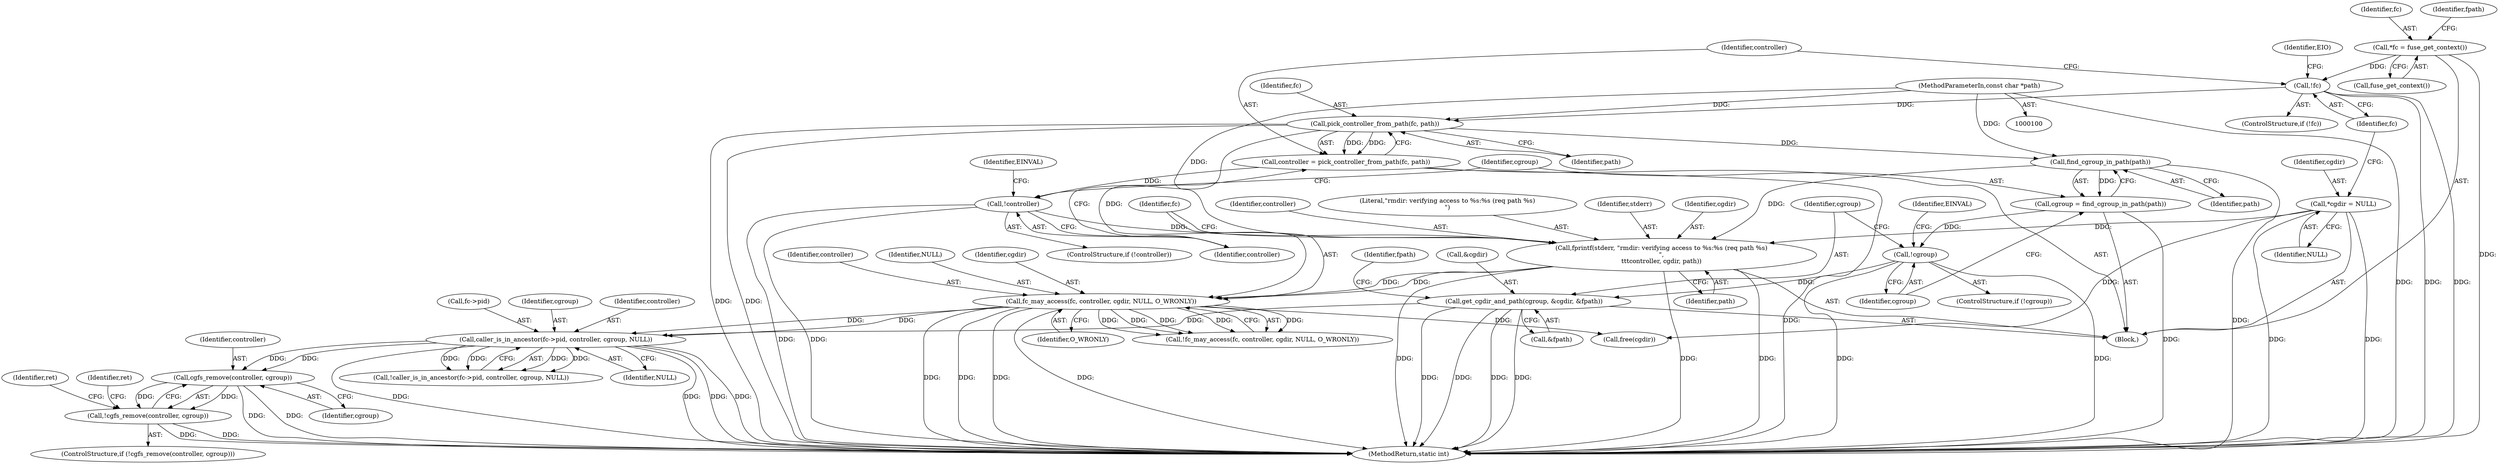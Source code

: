 digraph "1_lxcfs_a8b6c3e0537e90fba3c55910fd1b7229d54a60a7_4@API" {
"1000197" [label="(Call,cgfs_remove(controller, cgroup))"];
"1000182" [label="(Call,caller_is_in_ancestor(fc->pid, controller, cgroup, NULL))"];
"1000168" [label="(Call,fc_may_access(fc, controller, cgdir, NULL, O_WRONLY))"];
"1000126" [label="(Call,pick_controller_from_path(fc, path))"];
"1000119" [label="(Call,!fc)"];
"1000104" [label="(Call,*fc = fuse_get_context())"];
"1000101" [label="(MethodParameterIn,const char *path)"];
"1000160" [label="(Call,fprintf(stderr, \"rmdir: verifying access to %s:%s (req path %s)\n\",\n\t\t\tcontroller, cgdir, path))"];
"1000130" [label="(Call,!controller)"];
"1000124" [label="(Call,controller = pick_controller_from_path(fc, path))"];
"1000112" [label="(Call,*cgdir = NULL)"];
"1000137" [label="(Call,find_cgroup_in_path(path))"];
"1000145" [label="(Call,get_cgdir_and_path(cgroup, &cgdir, &fpath))"];
"1000140" [label="(Call,!cgroup)"];
"1000135" [label="(Call,cgroup = find_cgroup_in_path(path))"];
"1000196" [label="(Call,!cgfs_remove(controller, cgroup))"];
"1000183" [label="(Call,fc->pid)"];
"1000198" [label="(Identifier,controller)"];
"1000169" [label="(Identifier,fc)"];
"1000172" [label="(Identifier,NULL)"];
"1000163" [label="(Identifier,controller)"];
"1000199" [label="(Identifier,cgroup)"];
"1000113" [label="(Identifier,cgdir)"];
"1000187" [label="(Identifier,cgroup)"];
"1000106" [label="(Call,fuse_get_context())"];
"1000126" [label="(Call,pick_controller_from_path(fc, path))"];
"1000146" [label="(Identifier,cgroup)"];
"1000197" [label="(Call,cgfs_remove(controller, cgroup))"];
"1000123" [label="(Identifier,EIO)"];
"1000147" [label="(Call,&cgdir)"];
"1000182" [label="(Call,caller_is_in_ancestor(fc->pid, controller, cgroup, NULL))"];
"1000144" [label="(Identifier,EINVAL)"];
"1000118" [label="(ControlStructure,if (!fc))"];
"1000181" [label="(Call,!caller_is_in_ancestor(fc->pid, controller, cgroup, NULL))"];
"1000138" [label="(Identifier,path)"];
"1000214" [label="(MethodReturn,static int)"];
"1000149" [label="(Call,&fpath)"];
"1000188" [label="(Identifier,NULL)"];
"1000171" [label="(Identifier,cgdir)"];
"1000130" [label="(Call,!controller)"];
"1000162" [label="(Literal,\"rmdir: verifying access to %s:%s (req path %s)\n\")"];
"1000141" [label="(Identifier,cgroup)"];
"1000195" [label="(ControlStructure,if (!cgfs_remove(controller, cgroup)))"];
"1000104" [label="(Call,*fc = fuse_get_context())"];
"1000102" [label="(Block,)"];
"1000165" [label="(Identifier,path)"];
"1000134" [label="(Identifier,EINVAL)"];
"1000140" [label="(Call,!cgroup)"];
"1000135" [label="(Call,cgroup = find_cgroup_in_path(path))"];
"1000137" [label="(Call,find_cgroup_in_path(path))"];
"1000202" [label="(Identifier,ret)"];
"1000168" [label="(Call,fc_may_access(fc, controller, cgdir, NULL, O_WRONLY))"];
"1000125" [label="(Identifier,controller)"];
"1000105" [label="(Identifier,fc)"];
"1000120" [label="(Identifier,fc)"];
"1000114" [label="(Identifier,NULL)"];
"1000153" [label="(Identifier,fpath)"];
"1000173" [label="(Identifier,O_WRONLY)"];
"1000170" [label="(Identifier,controller)"];
"1000161" [label="(Identifier,stderr)"];
"1000186" [label="(Identifier,controller)"];
"1000124" [label="(Call,controller = pick_controller_from_path(fc, path))"];
"1000136" [label="(Identifier,cgroup)"];
"1000164" [label="(Identifier,cgdir)"];
"1000139" [label="(ControlStructure,if (!cgroup))"];
"1000129" [label="(ControlStructure,if (!controller))"];
"1000119" [label="(Call,!fc)"];
"1000145" [label="(Call,get_cgdir_and_path(cgroup, &cgdir, &fpath))"];
"1000127" [label="(Identifier,fc)"];
"1000109" [label="(Identifier,fpath)"];
"1000101" [label="(MethodParameterIn,const char *path)"];
"1000196" [label="(Call,!cgfs_remove(controller, cgroup))"];
"1000207" [label="(Identifier,ret)"];
"1000128" [label="(Identifier,path)"];
"1000131" [label="(Identifier,controller)"];
"1000160" [label="(Call,fprintf(stderr, \"rmdir: verifying access to %s:%s (req path %s)\n\",\n\t\t\tcontroller, cgdir, path))"];
"1000112" [label="(Call,*cgdir = NULL)"];
"1000167" [label="(Call,!fc_may_access(fc, controller, cgdir, NULL, O_WRONLY))"];
"1000210" [label="(Call,free(cgdir))"];
"1000197" -> "1000196"  [label="AST: "];
"1000197" -> "1000199"  [label="CFG: "];
"1000198" -> "1000197"  [label="AST: "];
"1000199" -> "1000197"  [label="AST: "];
"1000196" -> "1000197"  [label="CFG: "];
"1000197" -> "1000214"  [label="DDG: "];
"1000197" -> "1000214"  [label="DDG: "];
"1000197" -> "1000196"  [label="DDG: "];
"1000197" -> "1000196"  [label="DDG: "];
"1000182" -> "1000197"  [label="DDG: "];
"1000182" -> "1000197"  [label="DDG: "];
"1000182" -> "1000181"  [label="AST: "];
"1000182" -> "1000188"  [label="CFG: "];
"1000183" -> "1000182"  [label="AST: "];
"1000186" -> "1000182"  [label="AST: "];
"1000187" -> "1000182"  [label="AST: "];
"1000188" -> "1000182"  [label="AST: "];
"1000181" -> "1000182"  [label="CFG: "];
"1000182" -> "1000214"  [label="DDG: "];
"1000182" -> "1000214"  [label="DDG: "];
"1000182" -> "1000214"  [label="DDG: "];
"1000182" -> "1000214"  [label="DDG: "];
"1000182" -> "1000181"  [label="DDG: "];
"1000182" -> "1000181"  [label="DDG: "];
"1000182" -> "1000181"  [label="DDG: "];
"1000182" -> "1000181"  [label="DDG: "];
"1000168" -> "1000182"  [label="DDG: "];
"1000168" -> "1000182"  [label="DDG: "];
"1000145" -> "1000182"  [label="DDG: "];
"1000168" -> "1000167"  [label="AST: "];
"1000168" -> "1000173"  [label="CFG: "];
"1000169" -> "1000168"  [label="AST: "];
"1000170" -> "1000168"  [label="AST: "];
"1000171" -> "1000168"  [label="AST: "];
"1000172" -> "1000168"  [label="AST: "];
"1000173" -> "1000168"  [label="AST: "];
"1000167" -> "1000168"  [label="CFG: "];
"1000168" -> "1000214"  [label="DDG: "];
"1000168" -> "1000214"  [label="DDG: "];
"1000168" -> "1000214"  [label="DDG: "];
"1000168" -> "1000214"  [label="DDG: "];
"1000168" -> "1000167"  [label="DDG: "];
"1000168" -> "1000167"  [label="DDG: "];
"1000168" -> "1000167"  [label="DDG: "];
"1000168" -> "1000167"  [label="DDG: "];
"1000168" -> "1000167"  [label="DDG: "];
"1000126" -> "1000168"  [label="DDG: "];
"1000160" -> "1000168"  [label="DDG: "];
"1000160" -> "1000168"  [label="DDG: "];
"1000168" -> "1000210"  [label="DDG: "];
"1000126" -> "1000124"  [label="AST: "];
"1000126" -> "1000128"  [label="CFG: "];
"1000127" -> "1000126"  [label="AST: "];
"1000128" -> "1000126"  [label="AST: "];
"1000124" -> "1000126"  [label="CFG: "];
"1000126" -> "1000214"  [label="DDG: "];
"1000126" -> "1000214"  [label="DDG: "];
"1000126" -> "1000124"  [label="DDG: "];
"1000126" -> "1000124"  [label="DDG: "];
"1000119" -> "1000126"  [label="DDG: "];
"1000101" -> "1000126"  [label="DDG: "];
"1000126" -> "1000137"  [label="DDG: "];
"1000119" -> "1000118"  [label="AST: "];
"1000119" -> "1000120"  [label="CFG: "];
"1000120" -> "1000119"  [label="AST: "];
"1000123" -> "1000119"  [label="CFG: "];
"1000125" -> "1000119"  [label="CFG: "];
"1000119" -> "1000214"  [label="DDG: "];
"1000119" -> "1000214"  [label="DDG: "];
"1000104" -> "1000119"  [label="DDG: "];
"1000104" -> "1000102"  [label="AST: "];
"1000104" -> "1000106"  [label="CFG: "];
"1000105" -> "1000104"  [label="AST: "];
"1000106" -> "1000104"  [label="AST: "];
"1000109" -> "1000104"  [label="CFG: "];
"1000104" -> "1000214"  [label="DDG: "];
"1000101" -> "1000100"  [label="AST: "];
"1000101" -> "1000214"  [label="DDG: "];
"1000101" -> "1000137"  [label="DDG: "];
"1000101" -> "1000160"  [label="DDG: "];
"1000160" -> "1000102"  [label="AST: "];
"1000160" -> "1000165"  [label="CFG: "];
"1000161" -> "1000160"  [label="AST: "];
"1000162" -> "1000160"  [label="AST: "];
"1000163" -> "1000160"  [label="AST: "];
"1000164" -> "1000160"  [label="AST: "];
"1000165" -> "1000160"  [label="AST: "];
"1000169" -> "1000160"  [label="CFG: "];
"1000160" -> "1000214"  [label="DDG: "];
"1000160" -> "1000214"  [label="DDG: "];
"1000160" -> "1000214"  [label="DDG: "];
"1000130" -> "1000160"  [label="DDG: "];
"1000112" -> "1000160"  [label="DDG: "];
"1000137" -> "1000160"  [label="DDG: "];
"1000130" -> "1000129"  [label="AST: "];
"1000130" -> "1000131"  [label="CFG: "];
"1000131" -> "1000130"  [label="AST: "];
"1000134" -> "1000130"  [label="CFG: "];
"1000136" -> "1000130"  [label="CFG: "];
"1000130" -> "1000214"  [label="DDG: "];
"1000130" -> "1000214"  [label="DDG: "];
"1000124" -> "1000130"  [label="DDG: "];
"1000124" -> "1000102"  [label="AST: "];
"1000125" -> "1000124"  [label="AST: "];
"1000131" -> "1000124"  [label="CFG: "];
"1000124" -> "1000214"  [label="DDG: "];
"1000112" -> "1000102"  [label="AST: "];
"1000112" -> "1000114"  [label="CFG: "];
"1000113" -> "1000112"  [label="AST: "];
"1000114" -> "1000112"  [label="AST: "];
"1000120" -> "1000112"  [label="CFG: "];
"1000112" -> "1000214"  [label="DDG: "];
"1000112" -> "1000214"  [label="DDG: "];
"1000112" -> "1000210"  [label="DDG: "];
"1000137" -> "1000135"  [label="AST: "];
"1000137" -> "1000138"  [label="CFG: "];
"1000138" -> "1000137"  [label="AST: "];
"1000135" -> "1000137"  [label="CFG: "];
"1000137" -> "1000214"  [label="DDG: "];
"1000137" -> "1000135"  [label="DDG: "];
"1000145" -> "1000102"  [label="AST: "];
"1000145" -> "1000149"  [label="CFG: "];
"1000146" -> "1000145"  [label="AST: "];
"1000147" -> "1000145"  [label="AST: "];
"1000149" -> "1000145"  [label="AST: "];
"1000153" -> "1000145"  [label="CFG: "];
"1000145" -> "1000214"  [label="DDG: "];
"1000145" -> "1000214"  [label="DDG: "];
"1000145" -> "1000214"  [label="DDG: "];
"1000145" -> "1000214"  [label="DDG: "];
"1000140" -> "1000145"  [label="DDG: "];
"1000140" -> "1000139"  [label="AST: "];
"1000140" -> "1000141"  [label="CFG: "];
"1000141" -> "1000140"  [label="AST: "];
"1000144" -> "1000140"  [label="CFG: "];
"1000146" -> "1000140"  [label="CFG: "];
"1000140" -> "1000214"  [label="DDG: "];
"1000140" -> "1000214"  [label="DDG: "];
"1000135" -> "1000140"  [label="DDG: "];
"1000135" -> "1000102"  [label="AST: "];
"1000136" -> "1000135"  [label="AST: "];
"1000141" -> "1000135"  [label="CFG: "];
"1000135" -> "1000214"  [label="DDG: "];
"1000196" -> "1000195"  [label="AST: "];
"1000202" -> "1000196"  [label="CFG: "];
"1000207" -> "1000196"  [label="CFG: "];
"1000196" -> "1000214"  [label="DDG: "];
"1000196" -> "1000214"  [label="DDG: "];
}
